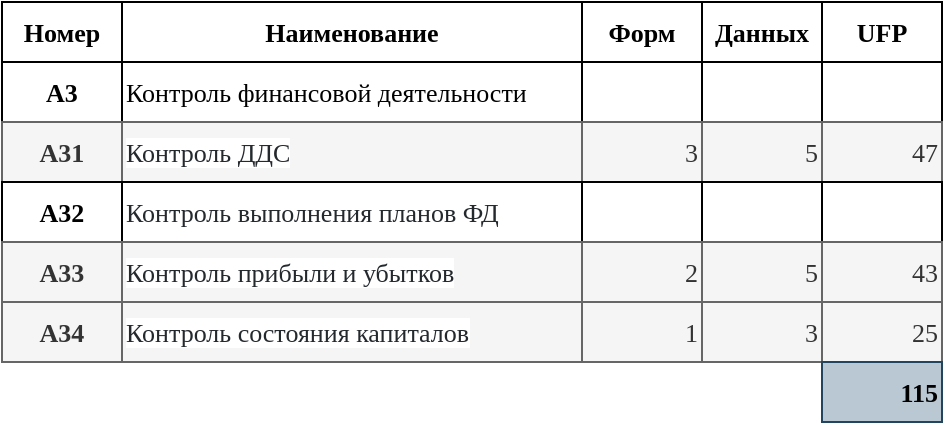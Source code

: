 <mxfile version="14.6.3" type="device"><diagram id="hpv7nEksoHWWuVMICC8h" name="Page-1"><mxGraphModel dx="750" dy="1185" grid="1" gridSize="10" guides="1" tooltips="1" connect="1" arrows="1" fold="1" page="1" pageScale="1" pageWidth="827" pageHeight="1169" math="0" shadow="0"><root><mxCell id="0"/><mxCell id="1" parent="0"/><mxCell id="qiekEfXOQ35mmbBgt5Ys-1" value="Номер" style="rounded=0;whiteSpace=wrap;html=1;fontFamily=Times New Roman;fontSize=13;" vertex="1" parent="1"><mxGeometry x="140" y="200" width="60" height="30" as="geometry"/></mxCell><mxCell id="qiekEfXOQ35mmbBgt5Ys-2" value="Данных" style="rounded=0;whiteSpace=wrap;html=1;fontFamily=Times New Roman;fontSize=13;fontStyle=1" vertex="1" parent="1"><mxGeometry x="490" y="200" width="60" height="30" as="geometry"/></mxCell><mxCell id="qiekEfXOQ35mmbBgt5Ys-3" value="Форм" style="rounded=0;whiteSpace=wrap;html=1;fontFamily=Times New Roman;fontSize=13;fontStyle=1" vertex="1" parent="1"><mxGeometry x="430" y="200" width="60" height="30" as="geometry"/></mxCell><mxCell id="qiekEfXOQ35mmbBgt5Ys-4" value="Наименование" style="rounded=0;whiteSpace=wrap;html=1;fontFamily=Times New Roman;fontSize=13;fontStyle=1" vertex="1" parent="1"><mxGeometry x="200" y="200" width="230" height="30" as="geometry"/></mxCell><mxCell id="qiekEfXOQ35mmbBgt5Ys-5" value="UFP" style="rounded=0;whiteSpace=wrap;html=1;fontFamily=Times New Roman;fontSize=13;fontStyle=1" vertex="1" parent="1"><mxGeometry x="550" y="200" width="60" height="30" as="geometry"/></mxCell><mxCell id="qiekEfXOQ35mmbBgt5Ys-6" value="A3" style="rounded=0;whiteSpace=wrap;html=1;fontFamily=Times New Roman;fontSize=13;fontStyle=1" vertex="1" parent="1"><mxGeometry x="140" y="230" width="60" height="30" as="geometry"/></mxCell><mxCell id="qiekEfXOQ35mmbBgt5Ys-7" value="A31" style="rounded=0;whiteSpace=wrap;html=1;fontFamily=Times New Roman;fontSize=13;fillColor=#f5f5f5;strokeColor=#666666;fontColor=#333333;fontStyle=1" vertex="1" parent="1"><mxGeometry x="140" y="260" width="60" height="30" as="geometry"/></mxCell><mxCell id="qiekEfXOQ35mmbBgt5Ys-8" value="A32" style="rounded=0;whiteSpace=wrap;html=1;fontFamily=Times New Roman;fontSize=13;fontStyle=1" vertex="1" parent="1"><mxGeometry x="140" y="290" width="60" height="30" as="geometry"/></mxCell><mxCell id="qiekEfXOQ35mmbBgt5Ys-9" value="A33" style="rounded=0;whiteSpace=wrap;html=1;fontFamily=Times New Roman;fontSize=13;fillColor=#f5f5f5;strokeColor=#666666;fontColor=#333333;fontStyle=1" vertex="1" parent="1"><mxGeometry x="140" y="320" width="60" height="30" as="geometry"/></mxCell><mxCell id="qiekEfXOQ35mmbBgt5Ys-10" value="A34" style="rounded=0;whiteSpace=wrap;html=1;fontFamily=Times New Roman;fontSize=13;fillColor=#f5f5f5;strokeColor=#666666;fontColor=#333333;fontStyle=1" vertex="1" parent="1"><mxGeometry x="140" y="350" width="60" height="30" as="geometry"/></mxCell><mxCell id="qiekEfXOQ35mmbBgt5Ys-11" value="&amp;nbsp;" style="rounded=0;whiteSpace=wrap;html=1;fontFamily=Times New Roman;fontSize=13;align=right;" vertex="1" parent="1"><mxGeometry x="430" y="230" width="60" height="30" as="geometry"/></mxCell><mxCell id="qiekEfXOQ35mmbBgt5Ys-12" value="3" style="rounded=0;whiteSpace=wrap;html=1;fontFamily=Times New Roman;fontSize=13;align=right;fillColor=#f5f5f5;strokeColor=#666666;fontColor=#333333;" vertex="1" parent="1"><mxGeometry x="430" y="260" width="60" height="30" as="geometry"/></mxCell><mxCell id="qiekEfXOQ35mmbBgt5Ys-13" value="&amp;nbsp;" style="rounded=0;whiteSpace=wrap;html=1;fontFamily=Times New Roman;fontSize=13;align=right;" vertex="1" parent="1"><mxGeometry x="430" y="290" width="60" height="30" as="geometry"/></mxCell><mxCell id="qiekEfXOQ35mmbBgt5Ys-14" value="2" style="rounded=0;whiteSpace=wrap;html=1;fontFamily=Times New Roman;fontSize=13;align=right;fillColor=#f5f5f5;strokeColor=#666666;fontColor=#333333;" vertex="1" parent="1"><mxGeometry x="430" y="320" width="60" height="30" as="geometry"/></mxCell><mxCell id="qiekEfXOQ35mmbBgt5Ys-15" value="1" style="rounded=0;whiteSpace=wrap;html=1;fontFamily=Times New Roman;fontSize=13;align=right;fillColor=#f5f5f5;strokeColor=#666666;fontColor=#333333;" vertex="1" parent="1"><mxGeometry x="430" y="350" width="60" height="30" as="geometry"/></mxCell><mxCell id="qiekEfXOQ35mmbBgt5Ys-16" value="&amp;nbsp;" style="rounded=0;whiteSpace=wrap;html=1;fontFamily=Times New Roman;fontSize=13;align=right;" vertex="1" parent="1"><mxGeometry x="490" y="230" width="60" height="30" as="geometry"/></mxCell><mxCell id="qiekEfXOQ35mmbBgt5Ys-17" value="5" style="rounded=0;whiteSpace=wrap;html=1;fontFamily=Times New Roman;fontSize=13;align=right;fillColor=#f5f5f5;strokeColor=#666666;fontColor=#333333;" vertex="1" parent="1"><mxGeometry x="490" y="260" width="60" height="30" as="geometry"/></mxCell><mxCell id="qiekEfXOQ35mmbBgt5Ys-18" value="&amp;nbsp;" style="rounded=0;whiteSpace=wrap;html=1;fontFamily=Times New Roman;fontSize=13;align=right;" vertex="1" parent="1"><mxGeometry x="490" y="290" width="60" height="30" as="geometry"/></mxCell><mxCell id="qiekEfXOQ35mmbBgt5Ys-19" value="5" style="rounded=0;whiteSpace=wrap;html=1;fontFamily=Times New Roman;fontSize=13;align=right;fillColor=#f5f5f5;strokeColor=#666666;fontColor=#333333;" vertex="1" parent="1"><mxGeometry x="490" y="320" width="60" height="30" as="geometry"/></mxCell><mxCell id="qiekEfXOQ35mmbBgt5Ys-20" value="3" style="rounded=0;whiteSpace=wrap;html=1;fontFamily=Times New Roman;fontSize=13;align=right;fillColor=#f5f5f5;strokeColor=#666666;fontColor=#333333;" vertex="1" parent="1"><mxGeometry x="490" y="350" width="60" height="30" as="geometry"/></mxCell><mxCell id="qiekEfXOQ35mmbBgt5Ys-21" value="&amp;nbsp;" style="rounded=0;whiteSpace=wrap;html=1;fontFamily=Times New Roman;fontSize=13;align=right;" vertex="1" parent="1"><mxGeometry x="550" y="230" width="60" height="30" as="geometry"/></mxCell><mxCell id="qiekEfXOQ35mmbBgt5Ys-22" value="47" style="rounded=0;whiteSpace=wrap;html=1;fontFamily=Times New Roman;fontSize=13;align=right;fillColor=#f5f5f5;strokeColor=#666666;fontColor=#333333;" vertex="1" parent="1"><mxGeometry x="550" y="260" width="60" height="30" as="geometry"/></mxCell><mxCell id="qiekEfXOQ35mmbBgt5Ys-23" value="&amp;nbsp;" style="rounded=0;whiteSpace=wrap;html=1;fontFamily=Times New Roman;fontSize=13;align=right;" vertex="1" parent="1"><mxGeometry x="550" y="290" width="60" height="30" as="geometry"/></mxCell><mxCell id="qiekEfXOQ35mmbBgt5Ys-24" value="43" style="rounded=0;whiteSpace=wrap;html=1;fontFamily=Times New Roman;fontSize=13;align=right;fillColor=#f5f5f5;strokeColor=#666666;fontColor=#333333;" vertex="1" parent="1"><mxGeometry x="550" y="320" width="60" height="30" as="geometry"/></mxCell><mxCell id="qiekEfXOQ35mmbBgt5Ys-25" value="25" style="rounded=0;whiteSpace=wrap;html=1;fontFamily=Times New Roman;fontSize=13;align=right;fillColor=#f5f5f5;strokeColor=#666666;fontColor=#333333;" vertex="1" parent="1"><mxGeometry x="550" y="350" width="60" height="30" as="geometry"/></mxCell><mxCell id="qiekEfXOQ35mmbBgt5Ys-26" value="Контроль финансовой деятельности" style="rounded=0;whiteSpace=wrap;html=1;fontFamily=Times New Roman;fontSize=13;align=left;" vertex="1" parent="1"><mxGeometry x="200" y="230" width="230" height="30" as="geometry"/></mxCell><mxCell id="qiekEfXOQ35mmbBgt5Ys-27" value="&lt;span style=&quot;color: rgb(36 , 41 , 46) ; font-size: 13px ; background-color: rgb(255 , 255 , 255)&quot;&gt;Контроль ДДС&lt;/span&gt;" style="rounded=0;whiteSpace=wrap;html=1;fontFamily=Times New Roman;fontSize=13;align=left;fillColor=#f5f5f5;strokeColor=#666666;fontColor=#333333;" vertex="1" parent="1"><mxGeometry x="200" y="260" width="230" height="30" as="geometry"/></mxCell><mxCell id="qiekEfXOQ35mmbBgt5Ys-28" value="&lt;span style=&quot;color: rgb(36 , 41 , 46) ; font-size: 13px ; background-color: rgb(255 , 255 , 255)&quot;&gt;Контроль выполнения планов ФД&lt;/span&gt;" style="rounded=0;whiteSpace=wrap;html=1;fontFamily=Times New Roman;fontSize=13;align=left;" vertex="1" parent="1"><mxGeometry x="200" y="290" width="230" height="30" as="geometry"/></mxCell><mxCell id="qiekEfXOQ35mmbBgt5Ys-29" value="&lt;span style=&quot;color: rgb(36 , 41 , 46) ; font-size: 13px ; background-color: rgb(255 , 255 , 255)&quot;&gt;Контроль прибыли и убытков&lt;/span&gt;" style="rounded=0;whiteSpace=wrap;html=1;fontFamily=Times New Roman;fontSize=13;align=left;fillColor=#f5f5f5;strokeColor=#666666;fontColor=#333333;" vertex="1" parent="1"><mxGeometry x="200" y="320" width="230" height="30" as="geometry"/></mxCell><mxCell id="qiekEfXOQ35mmbBgt5Ys-30" value="&lt;span style=&quot;color: rgb(36 , 41 , 46) ; font-size: 13px ; background-color: rgb(255 , 255 , 255)&quot;&gt;Контроль состояния капиталов&lt;/span&gt;" style="rounded=0;whiteSpace=wrap;html=1;fontFamily=Times New Roman;fontSize=13;align=left;fillColor=#f5f5f5;strokeColor=#666666;fontColor=#333333;" vertex="1" parent="1"><mxGeometry x="200" y="350" width="230" height="30" as="geometry"/></mxCell><mxCell id="qiekEfXOQ35mmbBgt5Ys-31" value="115" style="rounded=0;whiteSpace=wrap;html=1;fontFamily=Times New Roman;fontSize=13;align=right;fillColor=#bac8d3;strokeColor=#23445d;fontStyle=1" vertex="1" parent="1"><mxGeometry x="550" y="380" width="60" height="30" as="geometry"/></mxCell><mxCell id="qiekEfXOQ35mmbBgt5Ys-32" value="Номер" style="rounded=0;whiteSpace=wrap;html=1;fontFamily=Times New Roman;fontSize=13;fontStyle=1" vertex="1" parent="1"><mxGeometry x="140" y="200" width="60" height="30" as="geometry"/></mxCell></root></mxGraphModel></diagram></mxfile>